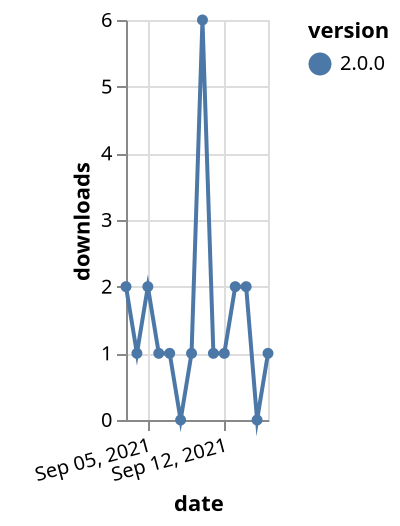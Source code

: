 {"$schema": "https://vega.github.io/schema/vega-lite/v5.json", "description": "A simple bar chart with embedded data.", "data": {"values": [{"date": "2021-09-03", "total": 364, "delta": 2, "version": "2.0.0"}, {"date": "2021-09-04", "total": 365, "delta": 1, "version": "2.0.0"}, {"date": "2021-09-05", "total": 367, "delta": 2, "version": "2.0.0"}, {"date": "2021-09-06", "total": 368, "delta": 1, "version": "2.0.0"}, {"date": "2021-09-07", "total": 369, "delta": 1, "version": "2.0.0"}, {"date": "2021-09-08", "total": 369, "delta": 0, "version": "2.0.0"}, {"date": "2021-09-09", "total": 370, "delta": 1, "version": "2.0.0"}, {"date": "2021-09-10", "total": 376, "delta": 6, "version": "2.0.0"}, {"date": "2021-09-11", "total": 377, "delta": 1, "version": "2.0.0"}, {"date": "2021-09-12", "total": 378, "delta": 1, "version": "2.0.0"}, {"date": "2021-09-13", "total": 380, "delta": 2, "version": "2.0.0"}, {"date": "2021-09-14", "total": 382, "delta": 2, "version": "2.0.0"}, {"date": "2021-09-15", "total": 382, "delta": 0, "version": "2.0.0"}, {"date": "2021-09-16", "total": 383, "delta": 1, "version": "2.0.0"}]}, "width": "container", "mark": {"type": "line", "point": {"filled": true}}, "encoding": {"x": {"field": "date", "type": "temporal", "timeUnit": "yearmonthdate", "title": "date", "axis": {"labelAngle": -15}}, "y": {"field": "delta", "type": "quantitative", "title": "downloads"}, "color": {"field": "version", "type": "nominal"}, "tooltip": {"field": "delta"}}}
